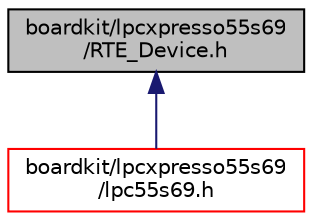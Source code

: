 digraph "boardkit/lpcxpresso55s69/RTE_Device.h"
{
  edge [fontname="Helvetica",fontsize="10",labelfontname="Helvetica",labelfontsize="10"];
  node [fontname="Helvetica",fontsize="10",shape=record];
  Node1 [label="boardkit/lpcxpresso55s69\l/RTE_Device.h",height=0.2,width=0.4,color="black", fillcolor="grey75", style="filled", fontcolor="black"];
  Node1 -> Node2 [dir="back",color="midnightblue",fontsize="10",style="solid",fontname="Helvetica"];
  Node2 [label="boardkit/lpcxpresso55s69\l/lpc55s69.h",height=0.2,width=0.4,color="red", fillcolor="white", style="filled",URL="$lpc55s69_8h.html",tooltip="The lpc55s69.h file defines GPIO pin mappings for LPCXpresso55S69 board. "];
}
